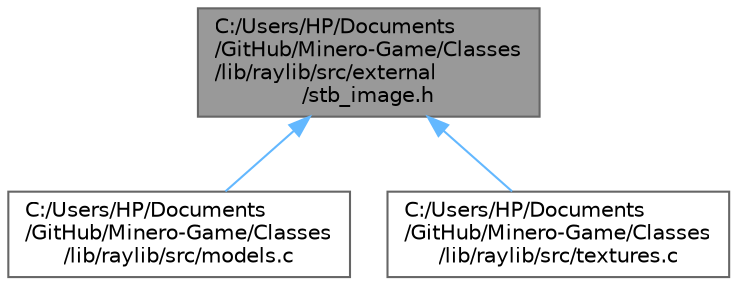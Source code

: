 digraph "C:/Users/HP/Documents/GitHub/Minero-Game/Classes/lib/raylib/src/external/stb_image.h"
{
 // LATEX_PDF_SIZE
  bgcolor="transparent";
  edge [fontname=Helvetica,fontsize=10,labelfontname=Helvetica,labelfontsize=10];
  node [fontname=Helvetica,fontsize=10,shape=box,height=0.2,width=0.4];
  Node1 [id="Node000001",label="C:/Users/HP/Documents\l/GitHub/Minero-Game/Classes\l/lib/raylib/src/external\l/stb_image.h",height=0.2,width=0.4,color="gray40", fillcolor="grey60", style="filled", fontcolor="black",tooltip=" "];
  Node1 -> Node2 [id="edge5_Node000001_Node000002",dir="back",color="steelblue1",style="solid",tooltip=" "];
  Node2 [id="Node000002",label="C:/Users/HP/Documents\l/GitHub/Minero-Game/Classes\l/lib/raylib/src/models.c",height=0.2,width=0.4,color="grey40", fillcolor="white", style="filled",URL="$_classes_2lib_2raylib_2src_2models_8c.html",tooltip=" "];
  Node1 -> Node3 [id="edge6_Node000001_Node000003",dir="back",color="steelblue1",style="solid",tooltip=" "];
  Node3 [id="Node000003",label="C:/Users/HP/Documents\l/GitHub/Minero-Game/Classes\l/lib/raylib/src/textures.c",height=0.2,width=0.4,color="grey40", fillcolor="white", style="filled",URL="$_classes_2lib_2raylib_2src_2textures_8c.html",tooltip=" "];
}

